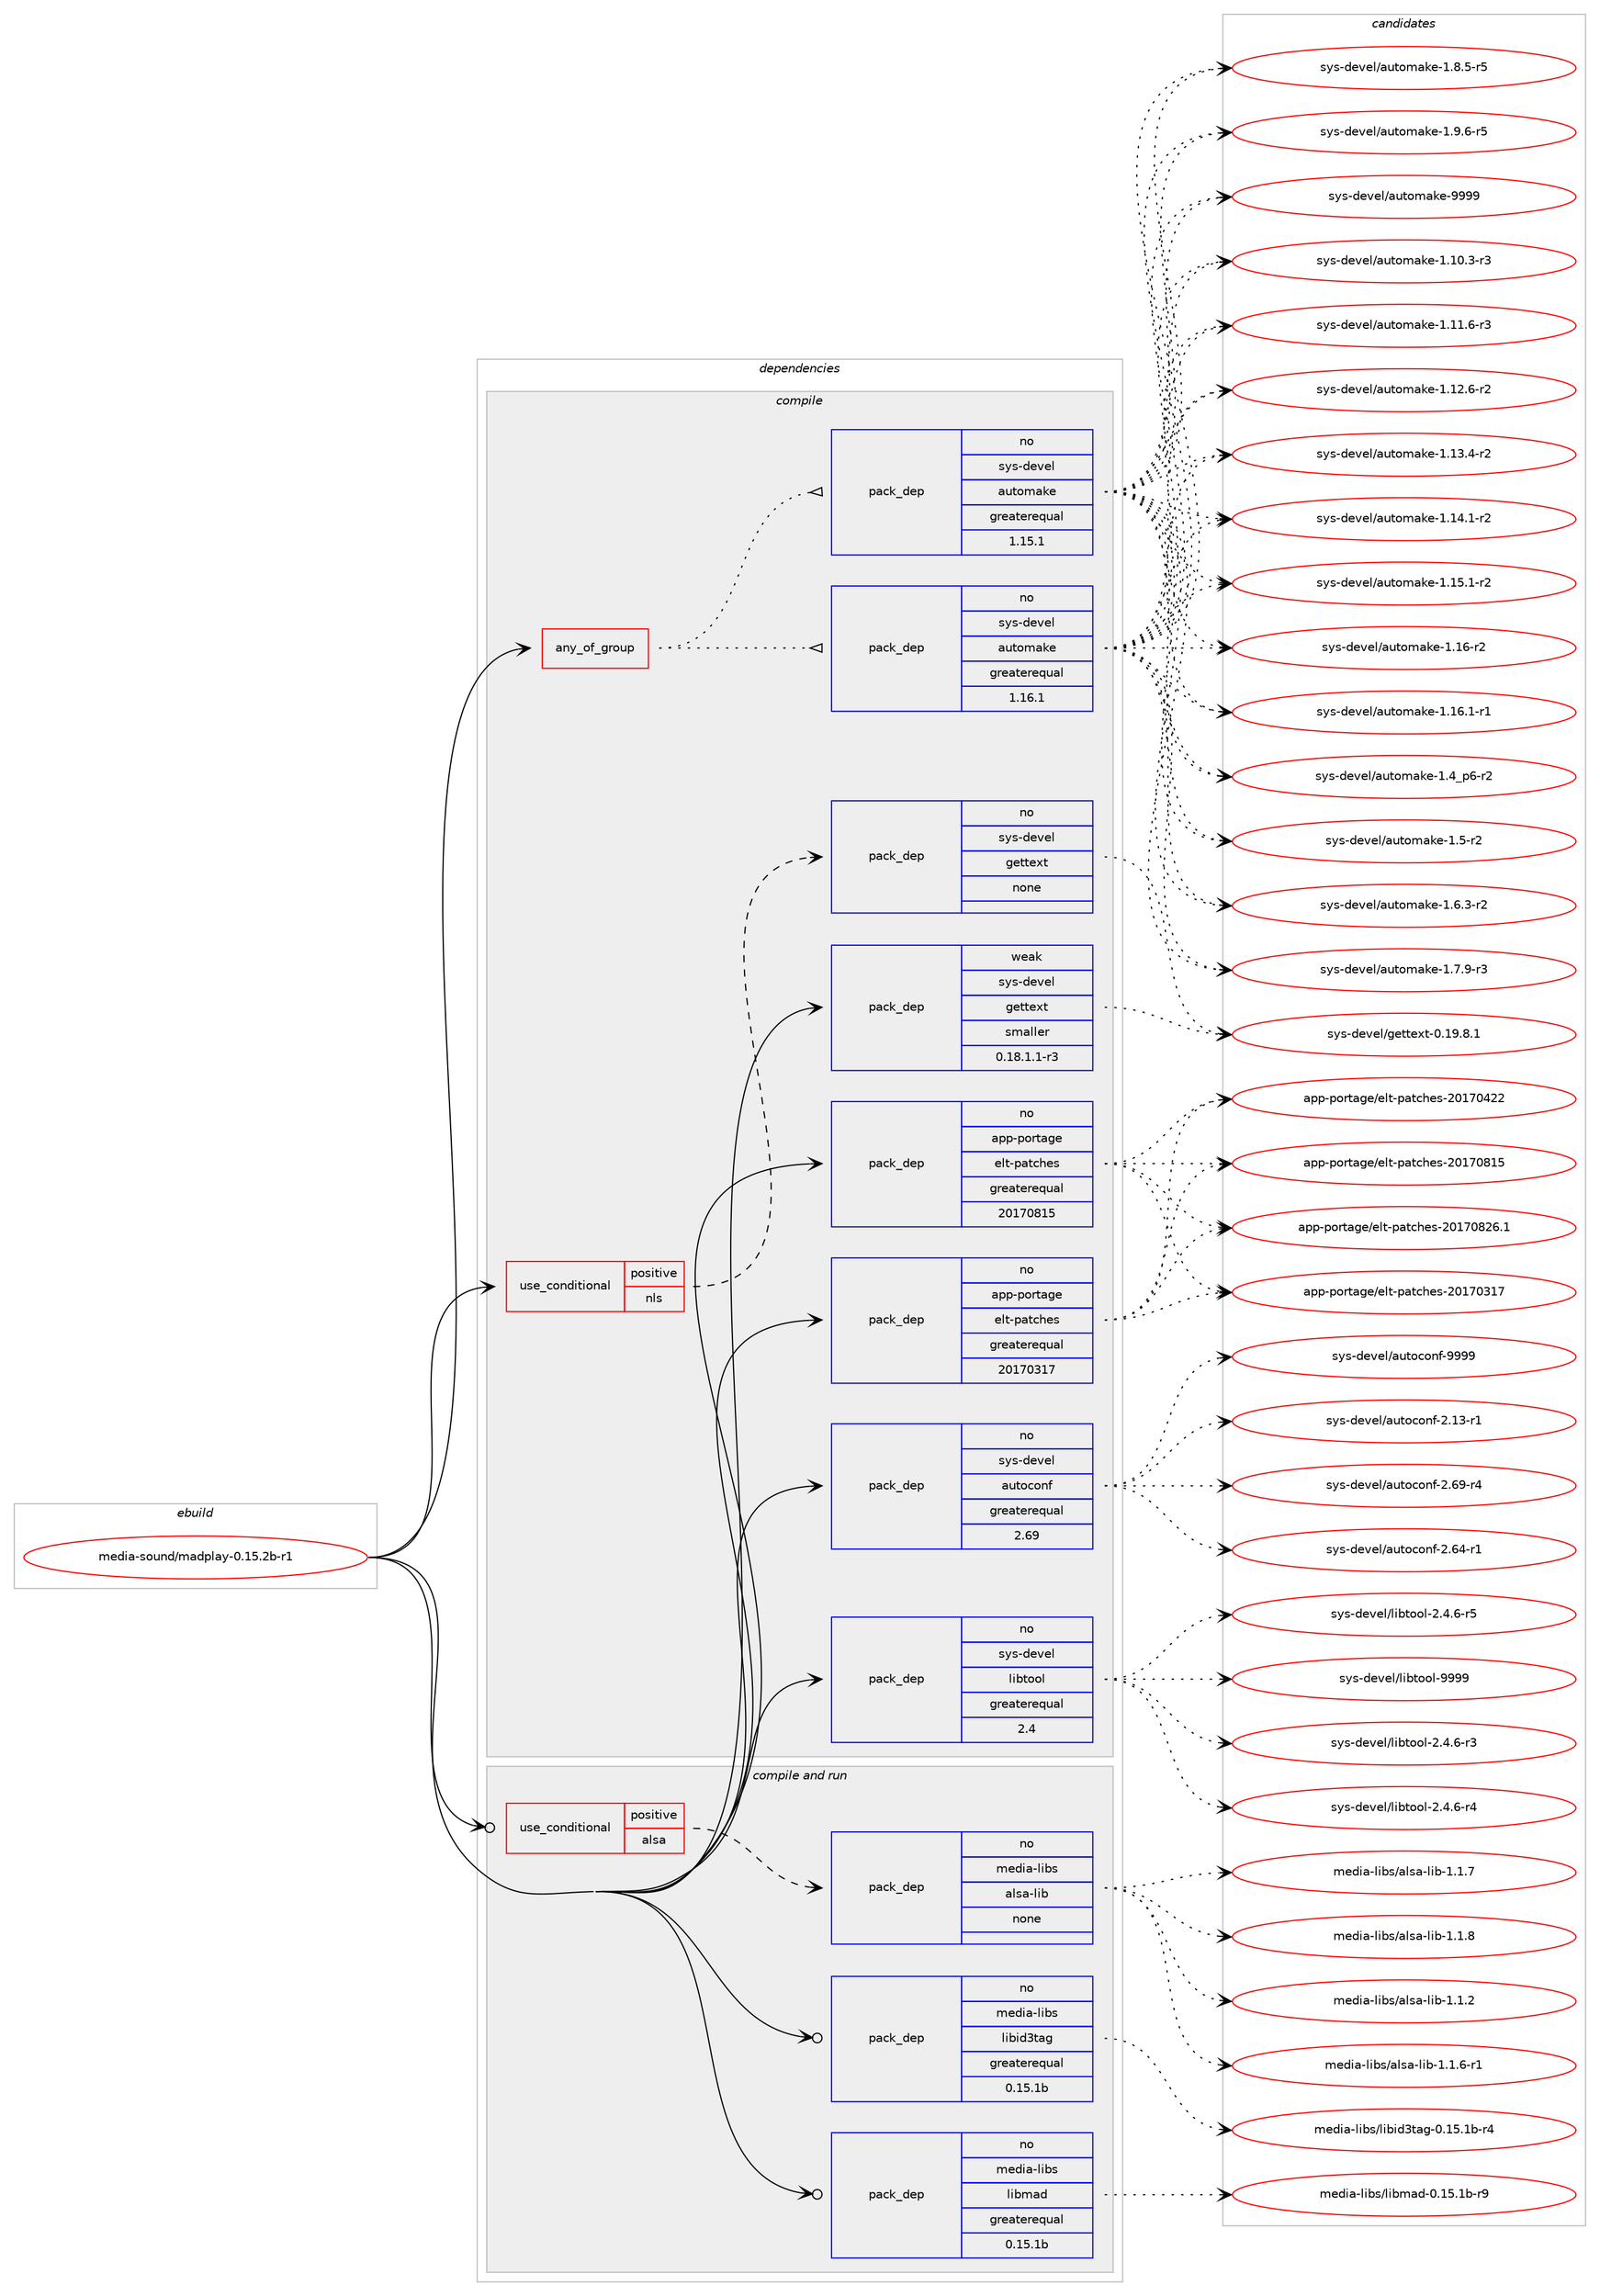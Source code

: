 digraph prolog {

# *************
# Graph options
# *************

newrank=true;
concentrate=true;
compound=true;
graph [rankdir=LR,fontname=Helvetica,fontsize=10,ranksep=1.5];#, ranksep=2.5, nodesep=0.2];
edge  [arrowhead=vee];
node  [fontname=Helvetica,fontsize=10];

# **********
# The ebuild
# **********

subgraph cluster_leftcol {
color=gray;
rank=same;
label=<<i>ebuild</i>>;
id [label="media-sound/madplay-0.15.2b-r1", color=red, width=4, href="../media-sound/madplay-0.15.2b-r1.svg"];
}

# ****************
# The dependencies
# ****************

subgraph cluster_midcol {
color=gray;
label=<<i>dependencies</i>>;
subgraph cluster_compile {
fillcolor="#eeeeee";
style=filled;
label=<<i>compile</i>>;
subgraph any25505 {
dependency1627388 [label=<<TABLE BORDER="0" CELLBORDER="1" CELLSPACING="0" CELLPADDING="4"><TR><TD CELLPADDING="10">any_of_group</TD></TR></TABLE>>, shape=none, color=red];subgraph pack1163679 {
dependency1627389 [label=<<TABLE BORDER="0" CELLBORDER="1" CELLSPACING="0" CELLPADDING="4" WIDTH="220"><TR><TD ROWSPAN="6" CELLPADDING="30">pack_dep</TD></TR><TR><TD WIDTH="110">no</TD></TR><TR><TD>sys-devel</TD></TR><TR><TD>automake</TD></TR><TR><TD>greaterequal</TD></TR><TR><TD>1.16.1</TD></TR></TABLE>>, shape=none, color=blue];
}
dependency1627388:e -> dependency1627389:w [weight=20,style="dotted",arrowhead="oinv"];
subgraph pack1163680 {
dependency1627390 [label=<<TABLE BORDER="0" CELLBORDER="1" CELLSPACING="0" CELLPADDING="4" WIDTH="220"><TR><TD ROWSPAN="6" CELLPADDING="30">pack_dep</TD></TR><TR><TD WIDTH="110">no</TD></TR><TR><TD>sys-devel</TD></TR><TR><TD>automake</TD></TR><TR><TD>greaterequal</TD></TR><TR><TD>1.15.1</TD></TR></TABLE>>, shape=none, color=blue];
}
dependency1627388:e -> dependency1627390:w [weight=20,style="dotted",arrowhead="oinv"];
}
id:e -> dependency1627388:w [weight=20,style="solid",arrowhead="vee"];
subgraph cond437434 {
dependency1627391 [label=<<TABLE BORDER="0" CELLBORDER="1" CELLSPACING="0" CELLPADDING="4"><TR><TD ROWSPAN="3" CELLPADDING="10">use_conditional</TD></TR><TR><TD>positive</TD></TR><TR><TD>nls</TD></TR></TABLE>>, shape=none, color=red];
subgraph pack1163681 {
dependency1627392 [label=<<TABLE BORDER="0" CELLBORDER="1" CELLSPACING="0" CELLPADDING="4" WIDTH="220"><TR><TD ROWSPAN="6" CELLPADDING="30">pack_dep</TD></TR><TR><TD WIDTH="110">no</TD></TR><TR><TD>sys-devel</TD></TR><TR><TD>gettext</TD></TR><TR><TD>none</TD></TR><TR><TD></TD></TR></TABLE>>, shape=none, color=blue];
}
dependency1627391:e -> dependency1627392:w [weight=20,style="dashed",arrowhead="vee"];
}
id:e -> dependency1627391:w [weight=20,style="solid",arrowhead="vee"];
subgraph pack1163682 {
dependency1627393 [label=<<TABLE BORDER="0" CELLBORDER="1" CELLSPACING="0" CELLPADDING="4" WIDTH="220"><TR><TD ROWSPAN="6" CELLPADDING="30">pack_dep</TD></TR><TR><TD WIDTH="110">no</TD></TR><TR><TD>app-portage</TD></TR><TR><TD>elt-patches</TD></TR><TR><TD>greaterequal</TD></TR><TR><TD>20170317</TD></TR></TABLE>>, shape=none, color=blue];
}
id:e -> dependency1627393:w [weight=20,style="solid",arrowhead="vee"];
subgraph pack1163683 {
dependency1627394 [label=<<TABLE BORDER="0" CELLBORDER="1" CELLSPACING="0" CELLPADDING="4" WIDTH="220"><TR><TD ROWSPAN="6" CELLPADDING="30">pack_dep</TD></TR><TR><TD WIDTH="110">no</TD></TR><TR><TD>app-portage</TD></TR><TR><TD>elt-patches</TD></TR><TR><TD>greaterequal</TD></TR><TR><TD>20170815</TD></TR></TABLE>>, shape=none, color=blue];
}
id:e -> dependency1627394:w [weight=20,style="solid",arrowhead="vee"];
subgraph pack1163684 {
dependency1627395 [label=<<TABLE BORDER="0" CELLBORDER="1" CELLSPACING="0" CELLPADDING="4" WIDTH="220"><TR><TD ROWSPAN="6" CELLPADDING="30">pack_dep</TD></TR><TR><TD WIDTH="110">no</TD></TR><TR><TD>sys-devel</TD></TR><TR><TD>autoconf</TD></TR><TR><TD>greaterequal</TD></TR><TR><TD>2.69</TD></TR></TABLE>>, shape=none, color=blue];
}
id:e -> dependency1627395:w [weight=20,style="solid",arrowhead="vee"];
subgraph pack1163685 {
dependency1627396 [label=<<TABLE BORDER="0" CELLBORDER="1" CELLSPACING="0" CELLPADDING="4" WIDTH="220"><TR><TD ROWSPAN="6" CELLPADDING="30">pack_dep</TD></TR><TR><TD WIDTH="110">no</TD></TR><TR><TD>sys-devel</TD></TR><TR><TD>libtool</TD></TR><TR><TD>greaterequal</TD></TR><TR><TD>2.4</TD></TR></TABLE>>, shape=none, color=blue];
}
id:e -> dependency1627396:w [weight=20,style="solid",arrowhead="vee"];
subgraph pack1163686 {
dependency1627397 [label=<<TABLE BORDER="0" CELLBORDER="1" CELLSPACING="0" CELLPADDING="4" WIDTH="220"><TR><TD ROWSPAN="6" CELLPADDING="30">pack_dep</TD></TR><TR><TD WIDTH="110">weak</TD></TR><TR><TD>sys-devel</TD></TR><TR><TD>gettext</TD></TR><TR><TD>smaller</TD></TR><TR><TD>0.18.1.1-r3</TD></TR></TABLE>>, shape=none, color=blue];
}
id:e -> dependency1627397:w [weight=20,style="solid",arrowhead="vee"];
}
subgraph cluster_compileandrun {
fillcolor="#eeeeee";
style=filled;
label=<<i>compile and run</i>>;
subgraph cond437435 {
dependency1627398 [label=<<TABLE BORDER="0" CELLBORDER="1" CELLSPACING="0" CELLPADDING="4"><TR><TD ROWSPAN="3" CELLPADDING="10">use_conditional</TD></TR><TR><TD>positive</TD></TR><TR><TD>alsa</TD></TR></TABLE>>, shape=none, color=red];
subgraph pack1163687 {
dependency1627399 [label=<<TABLE BORDER="0" CELLBORDER="1" CELLSPACING="0" CELLPADDING="4" WIDTH="220"><TR><TD ROWSPAN="6" CELLPADDING="30">pack_dep</TD></TR><TR><TD WIDTH="110">no</TD></TR><TR><TD>media-libs</TD></TR><TR><TD>alsa-lib</TD></TR><TR><TD>none</TD></TR><TR><TD></TD></TR></TABLE>>, shape=none, color=blue];
}
dependency1627398:e -> dependency1627399:w [weight=20,style="dashed",arrowhead="vee"];
}
id:e -> dependency1627398:w [weight=20,style="solid",arrowhead="odotvee"];
subgraph pack1163688 {
dependency1627400 [label=<<TABLE BORDER="0" CELLBORDER="1" CELLSPACING="0" CELLPADDING="4" WIDTH="220"><TR><TD ROWSPAN="6" CELLPADDING="30">pack_dep</TD></TR><TR><TD WIDTH="110">no</TD></TR><TR><TD>media-libs</TD></TR><TR><TD>libid3tag</TD></TR><TR><TD>greaterequal</TD></TR><TR><TD>0.15.1b</TD></TR></TABLE>>, shape=none, color=blue];
}
id:e -> dependency1627400:w [weight=20,style="solid",arrowhead="odotvee"];
subgraph pack1163689 {
dependency1627401 [label=<<TABLE BORDER="0" CELLBORDER="1" CELLSPACING="0" CELLPADDING="4" WIDTH="220"><TR><TD ROWSPAN="6" CELLPADDING="30">pack_dep</TD></TR><TR><TD WIDTH="110">no</TD></TR><TR><TD>media-libs</TD></TR><TR><TD>libmad</TD></TR><TR><TD>greaterequal</TD></TR><TR><TD>0.15.1b</TD></TR></TABLE>>, shape=none, color=blue];
}
id:e -> dependency1627401:w [weight=20,style="solid",arrowhead="odotvee"];
}
subgraph cluster_run {
fillcolor="#eeeeee";
style=filled;
label=<<i>run</i>>;
}
}

# **************
# The candidates
# **************

subgraph cluster_choices {
rank=same;
color=gray;
label=<<i>candidates</i>>;

subgraph choice1163679 {
color=black;
nodesep=1;
choice11512111545100101118101108479711711611110997107101454946494846514511451 [label="sys-devel/automake-1.10.3-r3", color=red, width=4,href="../sys-devel/automake-1.10.3-r3.svg"];
choice11512111545100101118101108479711711611110997107101454946494946544511451 [label="sys-devel/automake-1.11.6-r3", color=red, width=4,href="../sys-devel/automake-1.11.6-r3.svg"];
choice11512111545100101118101108479711711611110997107101454946495046544511450 [label="sys-devel/automake-1.12.6-r2", color=red, width=4,href="../sys-devel/automake-1.12.6-r2.svg"];
choice11512111545100101118101108479711711611110997107101454946495146524511450 [label="sys-devel/automake-1.13.4-r2", color=red, width=4,href="../sys-devel/automake-1.13.4-r2.svg"];
choice11512111545100101118101108479711711611110997107101454946495246494511450 [label="sys-devel/automake-1.14.1-r2", color=red, width=4,href="../sys-devel/automake-1.14.1-r2.svg"];
choice11512111545100101118101108479711711611110997107101454946495346494511450 [label="sys-devel/automake-1.15.1-r2", color=red, width=4,href="../sys-devel/automake-1.15.1-r2.svg"];
choice1151211154510010111810110847971171161111099710710145494649544511450 [label="sys-devel/automake-1.16-r2", color=red, width=4,href="../sys-devel/automake-1.16-r2.svg"];
choice11512111545100101118101108479711711611110997107101454946495446494511449 [label="sys-devel/automake-1.16.1-r1", color=red, width=4,href="../sys-devel/automake-1.16.1-r1.svg"];
choice115121115451001011181011084797117116111109971071014549465295112544511450 [label="sys-devel/automake-1.4_p6-r2", color=red, width=4,href="../sys-devel/automake-1.4_p6-r2.svg"];
choice11512111545100101118101108479711711611110997107101454946534511450 [label="sys-devel/automake-1.5-r2", color=red, width=4,href="../sys-devel/automake-1.5-r2.svg"];
choice115121115451001011181011084797117116111109971071014549465446514511450 [label="sys-devel/automake-1.6.3-r2", color=red, width=4,href="../sys-devel/automake-1.6.3-r2.svg"];
choice115121115451001011181011084797117116111109971071014549465546574511451 [label="sys-devel/automake-1.7.9-r3", color=red, width=4,href="../sys-devel/automake-1.7.9-r3.svg"];
choice115121115451001011181011084797117116111109971071014549465646534511453 [label="sys-devel/automake-1.8.5-r5", color=red, width=4,href="../sys-devel/automake-1.8.5-r5.svg"];
choice115121115451001011181011084797117116111109971071014549465746544511453 [label="sys-devel/automake-1.9.6-r5", color=red, width=4,href="../sys-devel/automake-1.9.6-r5.svg"];
choice115121115451001011181011084797117116111109971071014557575757 [label="sys-devel/automake-9999", color=red, width=4,href="../sys-devel/automake-9999.svg"];
dependency1627389:e -> choice11512111545100101118101108479711711611110997107101454946494846514511451:w [style=dotted,weight="100"];
dependency1627389:e -> choice11512111545100101118101108479711711611110997107101454946494946544511451:w [style=dotted,weight="100"];
dependency1627389:e -> choice11512111545100101118101108479711711611110997107101454946495046544511450:w [style=dotted,weight="100"];
dependency1627389:e -> choice11512111545100101118101108479711711611110997107101454946495146524511450:w [style=dotted,weight="100"];
dependency1627389:e -> choice11512111545100101118101108479711711611110997107101454946495246494511450:w [style=dotted,weight="100"];
dependency1627389:e -> choice11512111545100101118101108479711711611110997107101454946495346494511450:w [style=dotted,weight="100"];
dependency1627389:e -> choice1151211154510010111810110847971171161111099710710145494649544511450:w [style=dotted,weight="100"];
dependency1627389:e -> choice11512111545100101118101108479711711611110997107101454946495446494511449:w [style=dotted,weight="100"];
dependency1627389:e -> choice115121115451001011181011084797117116111109971071014549465295112544511450:w [style=dotted,weight="100"];
dependency1627389:e -> choice11512111545100101118101108479711711611110997107101454946534511450:w [style=dotted,weight="100"];
dependency1627389:e -> choice115121115451001011181011084797117116111109971071014549465446514511450:w [style=dotted,weight="100"];
dependency1627389:e -> choice115121115451001011181011084797117116111109971071014549465546574511451:w [style=dotted,weight="100"];
dependency1627389:e -> choice115121115451001011181011084797117116111109971071014549465646534511453:w [style=dotted,weight="100"];
dependency1627389:e -> choice115121115451001011181011084797117116111109971071014549465746544511453:w [style=dotted,weight="100"];
dependency1627389:e -> choice115121115451001011181011084797117116111109971071014557575757:w [style=dotted,weight="100"];
}
subgraph choice1163680 {
color=black;
nodesep=1;
choice11512111545100101118101108479711711611110997107101454946494846514511451 [label="sys-devel/automake-1.10.3-r3", color=red, width=4,href="../sys-devel/automake-1.10.3-r3.svg"];
choice11512111545100101118101108479711711611110997107101454946494946544511451 [label="sys-devel/automake-1.11.6-r3", color=red, width=4,href="../sys-devel/automake-1.11.6-r3.svg"];
choice11512111545100101118101108479711711611110997107101454946495046544511450 [label="sys-devel/automake-1.12.6-r2", color=red, width=4,href="../sys-devel/automake-1.12.6-r2.svg"];
choice11512111545100101118101108479711711611110997107101454946495146524511450 [label="sys-devel/automake-1.13.4-r2", color=red, width=4,href="../sys-devel/automake-1.13.4-r2.svg"];
choice11512111545100101118101108479711711611110997107101454946495246494511450 [label="sys-devel/automake-1.14.1-r2", color=red, width=4,href="../sys-devel/automake-1.14.1-r2.svg"];
choice11512111545100101118101108479711711611110997107101454946495346494511450 [label="sys-devel/automake-1.15.1-r2", color=red, width=4,href="../sys-devel/automake-1.15.1-r2.svg"];
choice1151211154510010111810110847971171161111099710710145494649544511450 [label="sys-devel/automake-1.16-r2", color=red, width=4,href="../sys-devel/automake-1.16-r2.svg"];
choice11512111545100101118101108479711711611110997107101454946495446494511449 [label="sys-devel/automake-1.16.1-r1", color=red, width=4,href="../sys-devel/automake-1.16.1-r1.svg"];
choice115121115451001011181011084797117116111109971071014549465295112544511450 [label="sys-devel/automake-1.4_p6-r2", color=red, width=4,href="../sys-devel/automake-1.4_p6-r2.svg"];
choice11512111545100101118101108479711711611110997107101454946534511450 [label="sys-devel/automake-1.5-r2", color=red, width=4,href="../sys-devel/automake-1.5-r2.svg"];
choice115121115451001011181011084797117116111109971071014549465446514511450 [label="sys-devel/automake-1.6.3-r2", color=red, width=4,href="../sys-devel/automake-1.6.3-r2.svg"];
choice115121115451001011181011084797117116111109971071014549465546574511451 [label="sys-devel/automake-1.7.9-r3", color=red, width=4,href="../sys-devel/automake-1.7.9-r3.svg"];
choice115121115451001011181011084797117116111109971071014549465646534511453 [label="sys-devel/automake-1.8.5-r5", color=red, width=4,href="../sys-devel/automake-1.8.5-r5.svg"];
choice115121115451001011181011084797117116111109971071014549465746544511453 [label="sys-devel/automake-1.9.6-r5", color=red, width=4,href="../sys-devel/automake-1.9.6-r5.svg"];
choice115121115451001011181011084797117116111109971071014557575757 [label="sys-devel/automake-9999", color=red, width=4,href="../sys-devel/automake-9999.svg"];
dependency1627390:e -> choice11512111545100101118101108479711711611110997107101454946494846514511451:w [style=dotted,weight="100"];
dependency1627390:e -> choice11512111545100101118101108479711711611110997107101454946494946544511451:w [style=dotted,weight="100"];
dependency1627390:e -> choice11512111545100101118101108479711711611110997107101454946495046544511450:w [style=dotted,weight="100"];
dependency1627390:e -> choice11512111545100101118101108479711711611110997107101454946495146524511450:w [style=dotted,weight="100"];
dependency1627390:e -> choice11512111545100101118101108479711711611110997107101454946495246494511450:w [style=dotted,weight="100"];
dependency1627390:e -> choice11512111545100101118101108479711711611110997107101454946495346494511450:w [style=dotted,weight="100"];
dependency1627390:e -> choice1151211154510010111810110847971171161111099710710145494649544511450:w [style=dotted,weight="100"];
dependency1627390:e -> choice11512111545100101118101108479711711611110997107101454946495446494511449:w [style=dotted,weight="100"];
dependency1627390:e -> choice115121115451001011181011084797117116111109971071014549465295112544511450:w [style=dotted,weight="100"];
dependency1627390:e -> choice11512111545100101118101108479711711611110997107101454946534511450:w [style=dotted,weight="100"];
dependency1627390:e -> choice115121115451001011181011084797117116111109971071014549465446514511450:w [style=dotted,weight="100"];
dependency1627390:e -> choice115121115451001011181011084797117116111109971071014549465546574511451:w [style=dotted,weight="100"];
dependency1627390:e -> choice115121115451001011181011084797117116111109971071014549465646534511453:w [style=dotted,weight="100"];
dependency1627390:e -> choice115121115451001011181011084797117116111109971071014549465746544511453:w [style=dotted,weight="100"];
dependency1627390:e -> choice115121115451001011181011084797117116111109971071014557575757:w [style=dotted,weight="100"];
}
subgraph choice1163681 {
color=black;
nodesep=1;
choice1151211154510010111810110847103101116116101120116454846495746564649 [label="sys-devel/gettext-0.19.8.1", color=red, width=4,href="../sys-devel/gettext-0.19.8.1.svg"];
dependency1627392:e -> choice1151211154510010111810110847103101116116101120116454846495746564649:w [style=dotted,weight="100"];
}
subgraph choice1163682 {
color=black;
nodesep=1;
choice97112112451121111141169710310147101108116451129711699104101115455048495548514955 [label="app-portage/elt-patches-20170317", color=red, width=4,href="../app-portage/elt-patches-20170317.svg"];
choice97112112451121111141169710310147101108116451129711699104101115455048495548525050 [label="app-portage/elt-patches-20170422", color=red, width=4,href="../app-portage/elt-patches-20170422.svg"];
choice97112112451121111141169710310147101108116451129711699104101115455048495548564953 [label="app-portage/elt-patches-20170815", color=red, width=4,href="../app-portage/elt-patches-20170815.svg"];
choice971121124511211111411697103101471011081164511297116991041011154550484955485650544649 [label="app-portage/elt-patches-20170826.1", color=red, width=4,href="../app-portage/elt-patches-20170826.1.svg"];
dependency1627393:e -> choice97112112451121111141169710310147101108116451129711699104101115455048495548514955:w [style=dotted,weight="100"];
dependency1627393:e -> choice97112112451121111141169710310147101108116451129711699104101115455048495548525050:w [style=dotted,weight="100"];
dependency1627393:e -> choice97112112451121111141169710310147101108116451129711699104101115455048495548564953:w [style=dotted,weight="100"];
dependency1627393:e -> choice971121124511211111411697103101471011081164511297116991041011154550484955485650544649:w [style=dotted,weight="100"];
}
subgraph choice1163683 {
color=black;
nodesep=1;
choice97112112451121111141169710310147101108116451129711699104101115455048495548514955 [label="app-portage/elt-patches-20170317", color=red, width=4,href="../app-portage/elt-patches-20170317.svg"];
choice97112112451121111141169710310147101108116451129711699104101115455048495548525050 [label="app-portage/elt-patches-20170422", color=red, width=4,href="../app-portage/elt-patches-20170422.svg"];
choice97112112451121111141169710310147101108116451129711699104101115455048495548564953 [label="app-portage/elt-patches-20170815", color=red, width=4,href="../app-portage/elt-patches-20170815.svg"];
choice971121124511211111411697103101471011081164511297116991041011154550484955485650544649 [label="app-portage/elt-patches-20170826.1", color=red, width=4,href="../app-portage/elt-patches-20170826.1.svg"];
dependency1627394:e -> choice97112112451121111141169710310147101108116451129711699104101115455048495548514955:w [style=dotted,weight="100"];
dependency1627394:e -> choice97112112451121111141169710310147101108116451129711699104101115455048495548525050:w [style=dotted,weight="100"];
dependency1627394:e -> choice97112112451121111141169710310147101108116451129711699104101115455048495548564953:w [style=dotted,weight="100"];
dependency1627394:e -> choice971121124511211111411697103101471011081164511297116991041011154550484955485650544649:w [style=dotted,weight="100"];
}
subgraph choice1163684 {
color=black;
nodesep=1;
choice1151211154510010111810110847971171161119911111010245504649514511449 [label="sys-devel/autoconf-2.13-r1", color=red, width=4,href="../sys-devel/autoconf-2.13-r1.svg"];
choice1151211154510010111810110847971171161119911111010245504654524511449 [label="sys-devel/autoconf-2.64-r1", color=red, width=4,href="../sys-devel/autoconf-2.64-r1.svg"];
choice1151211154510010111810110847971171161119911111010245504654574511452 [label="sys-devel/autoconf-2.69-r4", color=red, width=4,href="../sys-devel/autoconf-2.69-r4.svg"];
choice115121115451001011181011084797117116111991111101024557575757 [label="sys-devel/autoconf-9999", color=red, width=4,href="../sys-devel/autoconf-9999.svg"];
dependency1627395:e -> choice1151211154510010111810110847971171161119911111010245504649514511449:w [style=dotted,weight="100"];
dependency1627395:e -> choice1151211154510010111810110847971171161119911111010245504654524511449:w [style=dotted,weight="100"];
dependency1627395:e -> choice1151211154510010111810110847971171161119911111010245504654574511452:w [style=dotted,weight="100"];
dependency1627395:e -> choice115121115451001011181011084797117116111991111101024557575757:w [style=dotted,weight="100"];
}
subgraph choice1163685 {
color=black;
nodesep=1;
choice1151211154510010111810110847108105981161111111084550465246544511451 [label="sys-devel/libtool-2.4.6-r3", color=red, width=4,href="../sys-devel/libtool-2.4.6-r3.svg"];
choice1151211154510010111810110847108105981161111111084550465246544511452 [label="sys-devel/libtool-2.4.6-r4", color=red, width=4,href="../sys-devel/libtool-2.4.6-r4.svg"];
choice1151211154510010111810110847108105981161111111084550465246544511453 [label="sys-devel/libtool-2.4.6-r5", color=red, width=4,href="../sys-devel/libtool-2.4.6-r5.svg"];
choice1151211154510010111810110847108105981161111111084557575757 [label="sys-devel/libtool-9999", color=red, width=4,href="../sys-devel/libtool-9999.svg"];
dependency1627396:e -> choice1151211154510010111810110847108105981161111111084550465246544511451:w [style=dotted,weight="100"];
dependency1627396:e -> choice1151211154510010111810110847108105981161111111084550465246544511452:w [style=dotted,weight="100"];
dependency1627396:e -> choice1151211154510010111810110847108105981161111111084550465246544511453:w [style=dotted,weight="100"];
dependency1627396:e -> choice1151211154510010111810110847108105981161111111084557575757:w [style=dotted,weight="100"];
}
subgraph choice1163686 {
color=black;
nodesep=1;
choice1151211154510010111810110847103101116116101120116454846495746564649 [label="sys-devel/gettext-0.19.8.1", color=red, width=4,href="../sys-devel/gettext-0.19.8.1.svg"];
dependency1627397:e -> choice1151211154510010111810110847103101116116101120116454846495746564649:w [style=dotted,weight="100"];
}
subgraph choice1163687 {
color=black;
nodesep=1;
choice1091011001059745108105981154797108115974510810598454946494650 [label="media-libs/alsa-lib-1.1.2", color=red, width=4,href="../media-libs/alsa-lib-1.1.2.svg"];
choice10910110010597451081059811547971081159745108105984549464946544511449 [label="media-libs/alsa-lib-1.1.6-r1", color=red, width=4,href="../media-libs/alsa-lib-1.1.6-r1.svg"];
choice1091011001059745108105981154797108115974510810598454946494655 [label="media-libs/alsa-lib-1.1.7", color=red, width=4,href="../media-libs/alsa-lib-1.1.7.svg"];
choice1091011001059745108105981154797108115974510810598454946494656 [label="media-libs/alsa-lib-1.1.8", color=red, width=4,href="../media-libs/alsa-lib-1.1.8.svg"];
dependency1627399:e -> choice1091011001059745108105981154797108115974510810598454946494650:w [style=dotted,weight="100"];
dependency1627399:e -> choice10910110010597451081059811547971081159745108105984549464946544511449:w [style=dotted,weight="100"];
dependency1627399:e -> choice1091011001059745108105981154797108115974510810598454946494655:w [style=dotted,weight="100"];
dependency1627399:e -> choice1091011001059745108105981154797108115974510810598454946494656:w [style=dotted,weight="100"];
}
subgraph choice1163688 {
color=black;
nodesep=1;
choice1091011001059745108105981154710810598105100511169710345484649534649984511452 [label="media-libs/libid3tag-0.15.1b-r4", color=red, width=4,href="../media-libs/libid3tag-0.15.1b-r4.svg"];
dependency1627400:e -> choice1091011001059745108105981154710810598105100511169710345484649534649984511452:w [style=dotted,weight="100"];
}
subgraph choice1163689 {
color=black;
nodesep=1;
choice10910110010597451081059811547108105981099710045484649534649984511457 [label="media-libs/libmad-0.15.1b-r9", color=red, width=4,href="../media-libs/libmad-0.15.1b-r9.svg"];
dependency1627401:e -> choice10910110010597451081059811547108105981099710045484649534649984511457:w [style=dotted,weight="100"];
}
}

}
